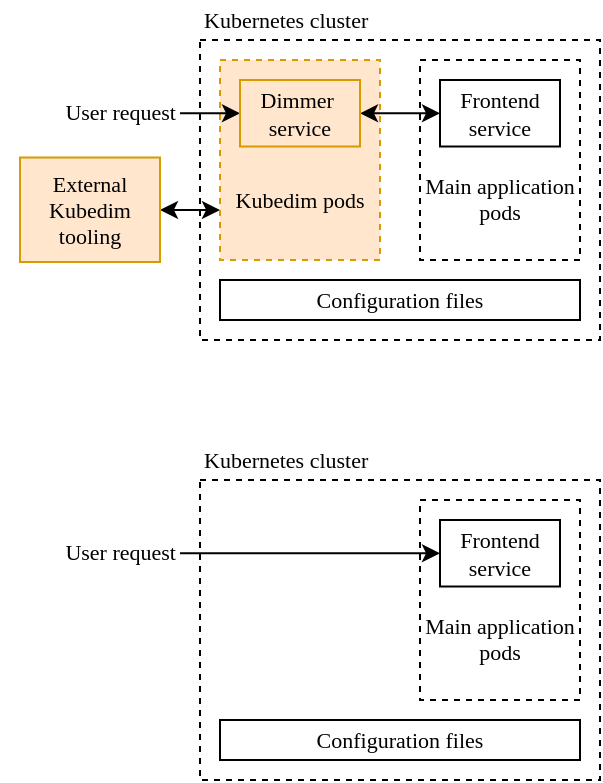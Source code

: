 <mxfile version="14.7.7" type="github">
  <diagram id="whum5KUoKy-AiShSeKjw" name="Page-1">
    <mxGraphModel dx="982" dy="507" grid="1" gridSize="10" guides="1" tooltips="1" connect="1" arrows="1" fold="1" page="1" pageScale="1" pageWidth="1169" pageHeight="827" math="0" shadow="0">
      <root>
        <mxCell id="0" />
        <mxCell id="1" parent="0" />
        <mxCell id="RGRaosRDjEecpVJzn8C8-1" value="" style="rounded=0;whiteSpace=wrap;html=1;dashed=1;" parent="1" vertex="1">
          <mxGeometry x="190" y="360" width="200" height="150" as="geometry" />
        </mxCell>
        <mxCell id="RGRaosRDjEecpVJzn8C8-15" value="&lt;font face=&quot;Georgia&quot;&gt;&lt;br&gt;&lt;br&gt;&lt;br&gt;Main application pods&lt;/font&gt;" style="rounded=0;whiteSpace=wrap;html=1;dashed=1;fontSize=11;" parent="1" vertex="1">
          <mxGeometry x="300" y="370" width="80" height="100" as="geometry" />
        </mxCell>
        <mxCell id="_Ayf1mEcmFj8QKP9Nj1w-10" style="edgeStyle=orthogonalEdgeStyle;rounded=0;orthogonalLoop=1;jettySize=auto;html=1;entryX=0;entryY=0.75;entryDx=0;entryDy=0;startArrow=classic;startFill=1;endArrow=classic;endFill=1;" parent="1" source="RGRaosRDjEecpVJzn8C8-24" target="_Ayf1mEcmFj8QKP9Nj1w-1" edge="1">
          <mxGeometry relative="1" as="geometry" />
        </mxCell>
        <mxCell id="RGRaosRDjEecpVJzn8C8-24" value="&lt;font face=&quot;Georgia&quot;&gt;External Kubedim tooling&lt;br&gt;&lt;/font&gt;" style="rounded=0;whiteSpace=wrap;html=1;fillColor=#ffe6cc;strokeColor=#d79b00;fontSize=11;" parent="1" vertex="1">
          <mxGeometry x="100" y="418.75" width="70" height="52.25" as="geometry" />
        </mxCell>
        <mxCell id="T9op1pWDXtT6hMXo4TAV-1" value="&lt;font face=&quot;Georgia&quot; style=&quot;font-size: 11px&quot;&gt;Kubernetes cluster&lt;/font&gt;" style="text;html=1;strokeColor=none;fillColor=none;align=left;verticalAlign=middle;whiteSpace=wrap;rounded=0;dashed=1;fontSize=11;" parent="1" vertex="1">
          <mxGeometry x="190" y="340" width="110" height="20" as="geometry" />
        </mxCell>
        <mxCell id="T9op1pWDXtT6hMXo4TAV-2" value="&lt;font face=&quot;Georgia&quot; style=&quot;font-size: 11px&quot;&gt;Configuration files&lt;/font&gt;" style="rounded=0;whiteSpace=wrap;html=1;" parent="1" vertex="1">
          <mxGeometry x="200" y="480" width="180" height="20" as="geometry" />
        </mxCell>
        <mxCell id="_Ayf1mEcmFj8QKP9Nj1w-1" value="&lt;font face=&quot;Georgia&quot;&gt;&lt;br&gt;&lt;br&gt;&lt;br&gt;Kubedim pods&lt;/font&gt;" style="rounded=0;whiteSpace=wrap;html=1;dashed=1;fontSize=11;fillColor=#ffe6cc;strokeColor=#d79b00;" parent="1" vertex="1">
          <mxGeometry x="200" y="370" width="80" height="100" as="geometry" />
        </mxCell>
        <mxCell id="_Ayf1mEcmFj8QKP9Nj1w-5" style="edgeStyle=orthogonalEdgeStyle;rounded=0;orthogonalLoop=1;jettySize=auto;html=1;startArrow=classic;startFill=1;endArrow=none;endFill=0;" parent="1" source="_Ayf1mEcmFj8QKP9Nj1w-2" edge="1">
          <mxGeometry relative="1" as="geometry">
            <mxPoint x="180" y="396.625" as="targetPoint" />
          </mxGeometry>
        </mxCell>
        <mxCell id="_Ayf1mEcmFj8QKP9Nj1w-6" style="edgeStyle=orthogonalEdgeStyle;rounded=0;orthogonalLoop=1;jettySize=auto;html=1;entryX=0;entryY=0.5;entryDx=0;entryDy=0;startArrow=classic;startFill=1;endArrow=classic;endFill=1;" parent="1" source="_Ayf1mEcmFj8QKP9Nj1w-2" target="_Ayf1mEcmFj8QKP9Nj1w-3" edge="1">
          <mxGeometry relative="1" as="geometry" />
        </mxCell>
        <mxCell id="_Ayf1mEcmFj8QKP9Nj1w-2" value="&lt;font face=&quot;Georgia&quot;&gt;Dimmer&amp;nbsp;&lt;br&gt;service&lt;br&gt;&lt;/font&gt;" style="rounded=0;whiteSpace=wrap;html=1;fillColor=#ffe6cc;strokeColor=#d79b00;fontSize=11;" parent="1" vertex="1">
          <mxGeometry x="210" y="380" width="60" height="33.25" as="geometry" />
        </mxCell>
        <mxCell id="_Ayf1mEcmFj8QKP9Nj1w-3" value="&lt;font face=&quot;Georgia&quot;&gt;Frontend&lt;br&gt;service&lt;br&gt;&lt;/font&gt;" style="rounded=0;whiteSpace=wrap;html=1;fontSize=11;" parent="1" vertex="1">
          <mxGeometry x="310" y="380" width="60" height="33.25" as="geometry" />
        </mxCell>
        <mxCell id="_Ayf1mEcmFj8QKP9Nj1w-11" value="&lt;font face=&quot;Georgia&quot; style=&quot;font-size: 11px&quot;&gt;User request&lt;/font&gt;" style="text;html=1;strokeColor=none;fillColor=none;align=right;verticalAlign=middle;whiteSpace=wrap;rounded=0;dashed=1;fontSize=11;" parent="1" vertex="1">
          <mxGeometry x="90" y="385.62" width="90" height="20" as="geometry" />
        </mxCell>
        <mxCell id="_3XvQefR54dReRh7PoMY-1" value="" style="rounded=0;whiteSpace=wrap;html=1;dashed=1;" vertex="1" parent="1">
          <mxGeometry x="190" y="580" width="200" height="150" as="geometry" />
        </mxCell>
        <mxCell id="_3XvQefR54dReRh7PoMY-2" value="&lt;font face=&quot;Georgia&quot;&gt;&lt;br&gt;&lt;br&gt;&lt;br&gt;Main application pods&lt;/font&gt;" style="rounded=0;whiteSpace=wrap;html=1;dashed=1;fontSize=11;" vertex="1" parent="1">
          <mxGeometry x="300" y="590" width="80" height="100" as="geometry" />
        </mxCell>
        <mxCell id="_3XvQefR54dReRh7PoMY-5" value="&lt;font face=&quot;Georgia&quot; style=&quot;font-size: 11px&quot;&gt;Kubernetes cluster&lt;/font&gt;" style="text;html=1;strokeColor=none;fillColor=none;align=left;verticalAlign=middle;whiteSpace=wrap;rounded=0;dashed=1;fontSize=11;" vertex="1" parent="1">
          <mxGeometry x="190" y="560" width="110" height="20" as="geometry" />
        </mxCell>
        <mxCell id="_3XvQefR54dReRh7PoMY-6" value="&lt;font face=&quot;Georgia&quot; style=&quot;font-size: 11px&quot;&gt;Configuration files&lt;/font&gt;" style="rounded=0;whiteSpace=wrap;html=1;" vertex="1" parent="1">
          <mxGeometry x="200" y="700" width="180" height="20" as="geometry" />
        </mxCell>
        <mxCell id="_3XvQefR54dReRh7PoMY-8" style="edgeStyle=orthogonalEdgeStyle;rounded=0;orthogonalLoop=1;jettySize=auto;html=1;startArrow=classic;startFill=1;endArrow=none;endFill=0;exitX=0;exitY=0.5;exitDx=0;exitDy=0;" edge="1" parent="1" source="_3XvQefR54dReRh7PoMY-11">
          <mxGeometry relative="1" as="geometry">
            <mxPoint x="180" y="616.625" as="targetPoint" />
            <mxPoint x="210" y="616.667" as="sourcePoint" />
          </mxGeometry>
        </mxCell>
        <mxCell id="_3XvQefR54dReRh7PoMY-11" value="&lt;font face=&quot;Georgia&quot;&gt;Frontend&lt;br&gt;service&lt;br&gt;&lt;/font&gt;" style="rounded=0;whiteSpace=wrap;html=1;fontSize=11;" vertex="1" parent="1">
          <mxGeometry x="310" y="600" width="60" height="33.25" as="geometry" />
        </mxCell>
        <mxCell id="_3XvQefR54dReRh7PoMY-12" value="&lt;font face=&quot;Georgia&quot; style=&quot;font-size: 11px&quot;&gt;User request&lt;/font&gt;" style="text;html=1;strokeColor=none;fillColor=none;align=right;verticalAlign=middle;whiteSpace=wrap;rounded=0;dashed=1;fontSize=11;" vertex="1" parent="1">
          <mxGeometry x="90" y="605.62" width="90" height="20" as="geometry" />
        </mxCell>
      </root>
    </mxGraphModel>
  </diagram>
</mxfile>
